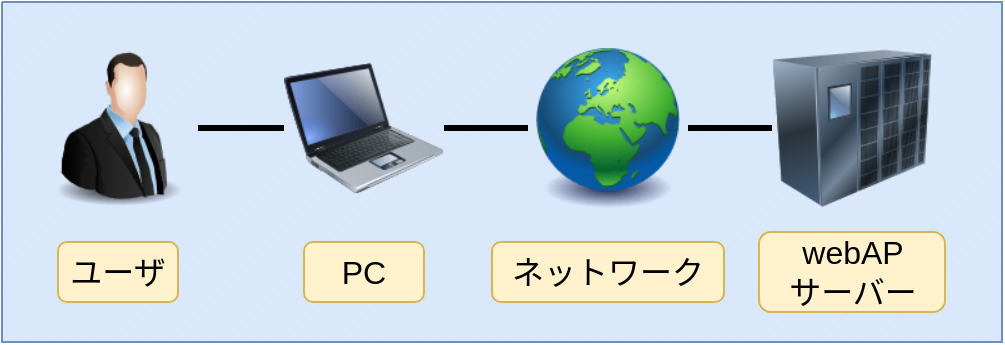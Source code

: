 <mxfile version="24.0.5" type="github">
  <diagram name="ページ1" id="oUeUXFS2Ar5T0cETLznS">
    <mxGraphModel dx="1834" dy="905" grid="1" gridSize="10" guides="1" tooltips="1" connect="1" arrows="1" fold="1" page="0" pageScale="1" pageWidth="827" pageHeight="1169" math="0" shadow="0">
      <root>
        <mxCell id="0" />
        <mxCell id="1" parent="0" />
        <mxCell id="1D-iy8eiCoonL3bohw3n-15" value="" style="verticalLabelPosition=bottom;verticalAlign=top;html=1;shape=mxgraph.basic.patternFillRect;fillStyle=diag;step=5;fillStrokeWidth=0.2;fillStrokeColor=#dddddd;fillColor=#dae8fc;strokeColor=#6c8ebf;" vertex="1" parent="1">
          <mxGeometry x="-330" y="40" width="500" height="170" as="geometry" />
        </mxCell>
        <mxCell id="1D-iy8eiCoonL3bohw3n-1" value="" style="image;html=1;image=img/lib/clip_art/computers/Laptop_128x128.png;" vertex="1" parent="1">
          <mxGeometry x="-189" y="63" width="80" height="80" as="geometry" />
        </mxCell>
        <mxCell id="1D-iy8eiCoonL3bohw3n-2" value="" style="image;html=1;image=img/lib/clip_art/general/Earth_globe_128x128.png;" vertex="1" parent="1">
          <mxGeometry x="-67" y="63" width="80" height="80" as="geometry" />
        </mxCell>
        <mxCell id="1D-iy8eiCoonL3bohw3n-4" value="" style="image;html=1;image=img/lib/clip_art/people/Suit_Man_128x128.png;" vertex="1" parent="1">
          <mxGeometry x="-312" y="63" width="80" height="80" as="geometry" />
        </mxCell>
        <mxCell id="1D-iy8eiCoonL3bohw3n-6" value="" style="image;html=1;image=img/lib/clip_art/networking/UPS_128x128.png;" vertex="1" parent="1">
          <mxGeometry x="55" y="63" width="80" height="80" as="geometry" />
        </mxCell>
        <mxCell id="1D-iy8eiCoonL3bohw3n-8" value="" style="endArrow=none;html=1;rounded=0;fontSize=12;startSize=8;endSize=8;curved=1;entryX=1;entryY=0.5;entryDx=0;entryDy=0;exitX=0;exitY=0.5;exitDx=0;exitDy=0;strokeWidth=3;" edge="1" parent="1" source="1D-iy8eiCoonL3bohw3n-1" target="1D-iy8eiCoonL3bohw3n-4">
          <mxGeometry width="50" height="50" relative="1" as="geometry">
            <mxPoint x="175" y="225" as="sourcePoint" />
            <mxPoint x="225" y="175" as="targetPoint" />
          </mxGeometry>
        </mxCell>
        <mxCell id="1D-iy8eiCoonL3bohw3n-9" value="" style="endArrow=none;html=1;rounded=0;fontSize=12;startSize=8;endSize=8;curved=1;exitX=1;exitY=0.5;exitDx=0;exitDy=0;strokeWidth=3;" edge="1" parent="1" source="1D-iy8eiCoonL3bohw3n-1" target="1D-iy8eiCoonL3bohw3n-2">
          <mxGeometry width="50" height="50" relative="1" as="geometry">
            <mxPoint x="175" y="225" as="sourcePoint" />
            <mxPoint x="225" y="175" as="targetPoint" />
          </mxGeometry>
        </mxCell>
        <mxCell id="1D-iy8eiCoonL3bohw3n-10" value="" style="endArrow=none;html=1;rounded=0;fontSize=12;startSize=8;endSize=8;curved=1;exitX=1;exitY=0.5;exitDx=0;exitDy=0;strokeWidth=3;" edge="1" parent="1" source="1D-iy8eiCoonL3bohw3n-2" target="1D-iy8eiCoonL3bohw3n-6">
          <mxGeometry width="50" height="50" relative="1" as="geometry">
            <mxPoint x="175" y="225" as="sourcePoint" />
            <mxPoint x="225" y="175" as="targetPoint" />
          </mxGeometry>
        </mxCell>
        <mxCell id="1D-iy8eiCoonL3bohw3n-11" value="ユーザ" style="text;html=1;align=center;verticalAlign=middle;whiteSpace=wrap;rounded=1;fontSize=16;strokeColor=#d6b656;fillColor=#fff2cc;" vertex="1" parent="1">
          <mxGeometry x="-302" y="160" width="60" height="30" as="geometry" />
        </mxCell>
        <mxCell id="1D-iy8eiCoonL3bohw3n-12" value="PC" style="text;strokeColor=#d6b656;fillColor=#fff2cc;html=1;align=center;verticalAlign=middle;whiteSpace=wrap;rounded=1;fontSize=16;glass=0;" vertex="1" parent="1">
          <mxGeometry x="-179" y="160" width="60" height="30" as="geometry" />
        </mxCell>
        <mxCell id="1D-iy8eiCoonL3bohw3n-13" value="ネットワーク" style="text;strokeColor=#d6b656;fillColor=#fff2cc;html=1;align=center;verticalAlign=middle;whiteSpace=wrap;rounded=1;fontSize=16;" vertex="1" parent="1">
          <mxGeometry x="-85" y="160" width="116" height="30" as="geometry" />
        </mxCell>
        <mxCell id="1D-iy8eiCoonL3bohw3n-14" value="webAP&lt;div&gt;サーバー&lt;/div&gt;" style="text;strokeColor=#d6b656;fillColor=#fff2cc;html=1;align=center;verticalAlign=middle;whiteSpace=wrap;rounded=1;fontSize=16;" vertex="1" parent="1">
          <mxGeometry x="48.5" y="155" width="93" height="40" as="geometry" />
        </mxCell>
      </root>
    </mxGraphModel>
  </diagram>
</mxfile>
